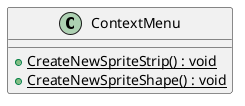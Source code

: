 @startuml
class ContextMenu {
    + {static} CreateNewSpriteStrip() : void
    + {static} CreateNewSpriteShape() : void
}
@enduml
